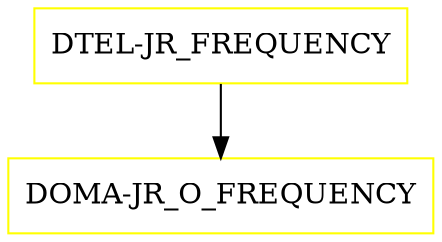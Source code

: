 digraph G {
  "DTEL-JR_FREQUENCY" [shape=box,color=yellow];
  "DOMA-JR_O_FREQUENCY" [shape=box,color=yellow,URL="./DOMA_JR_O_FREQUENCY.html"];
  "DTEL-JR_FREQUENCY" -> "DOMA-JR_O_FREQUENCY";
}
